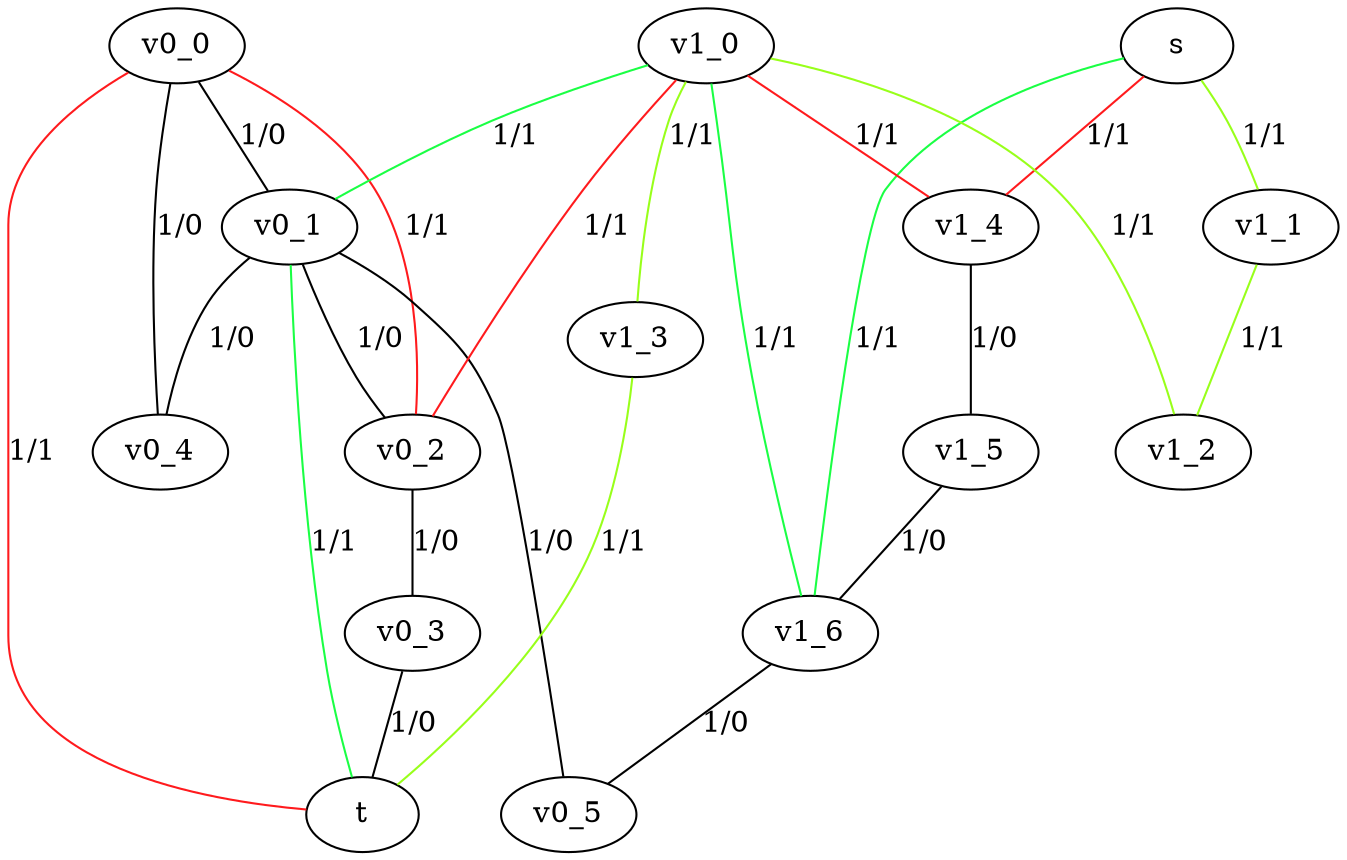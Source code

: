 strict graph G {
  t;
  s;
  v0_0;
  v0_1;
  v0_2;
  v0_3;
  v0_4;
  v0_5;
  v1_0;
  v1_1;
  v1_2;
  v1_3;
  v1_4;
  v1_5;
  v1_6;
  v0_0 -- v0_4 [ color="black" label="1/0" ];
  v0_0 -- t [ color="#ff1a1d" label="1/1" ];
  v0_0 -- v0_2 [ color="#ff1a1d" label="1/1" ];
  v0_0 -- v0_1 [ color="black" label="1/0" ];
  v0_1 -- v0_4 [ color="black" label="1/0" ];
  v0_1 -- v0_2 [ color="black" label="1/0" ];
  v0_1 -- v0_5 [ color="black" label="1/0" ];
  v0_1 -- t [ color="#1aff44" label="1/1" ];
  v0_2 -- v0_3 [ color="black" label="1/0" ];
  v0_3 -- t [ color="black" label="1/0" ];
  v1_0 -- v1_6 [ color="#1aff44" label="1/1" ];
  v1_0 -- v1_2 [ color="#98ff1a" label="1/1" ];
  v1_0 -- v1_3 [ color="#98ff1a" label="1/1" ];
  v1_0 -- v1_4 [ color="#ff1a1d" label="1/1" ];
  v1_1 -- v1_2 [ color="#98ff1a" label="1/1" ];
  v1_3 -- t [ color="#98ff1a" label="1/1" ];
  v1_4 -- v1_5 [ color="black" label="1/0" ];
  v1_5 -- v1_6 [ color="black" label="1/0" ];
  v1_0 -- v0_2 [ color="#ff1a1d" label="1/1" ];
  v1_0 -- v0_1 [ color="#1aff44" label="1/1" ];
  v1_6 -- v0_5 [ color="black" label="1/0" ];
  s -- v1_1 [ color="#98ff1a" label="1/1" ];
  s -- v1_4 [ color="#ff1a1d" label="1/1" ];
  s -- v1_6 [ color="#1aff44" label="1/1" ];
}
